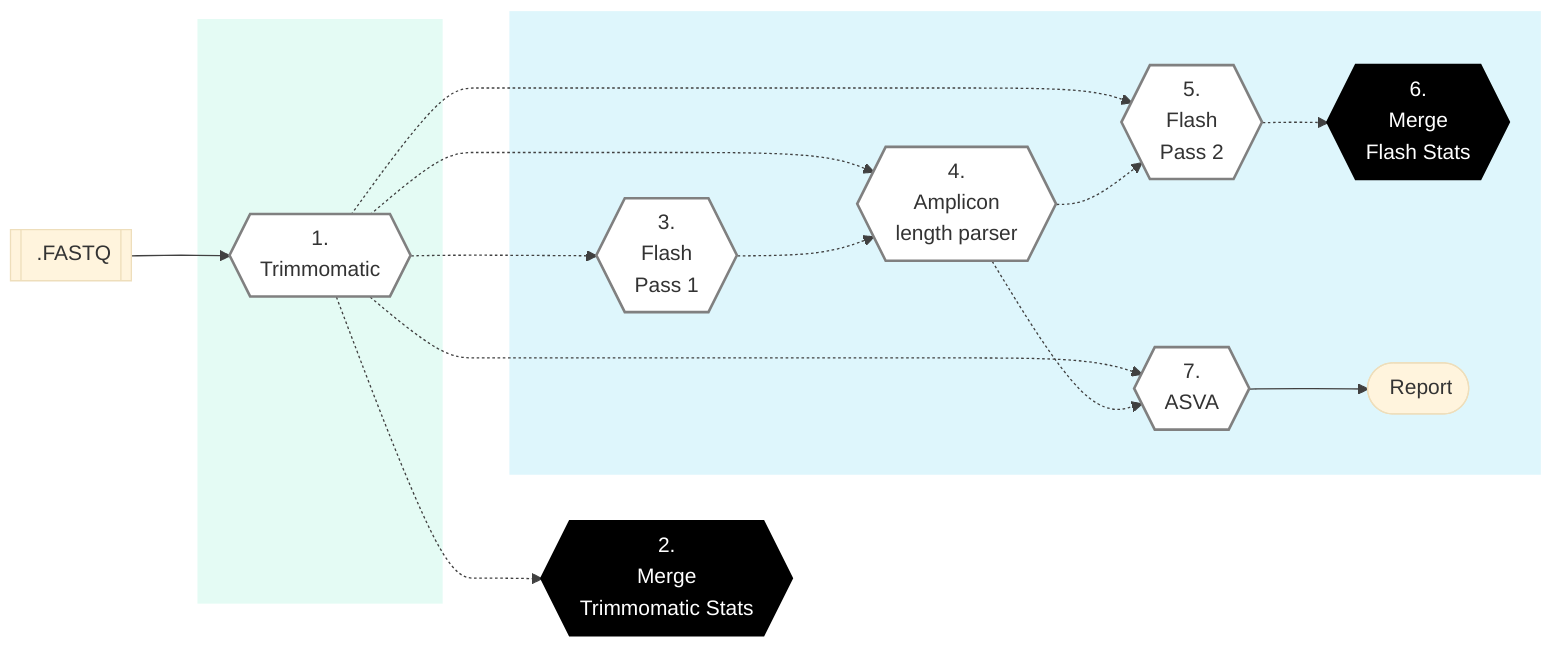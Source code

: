 %%{init: {'theme': 'base', 'themeVariables': { 'lineColor': '#404040'}}}%%

        %% GenPipes Schema for Ampliconseq.py
        %% Ref: https://bitbucket.org/mugqic/genpipes/src/master/pipelines/ampliconseq/
        %% Author Shaloo Shalini <shalz@hotmail.com>
        %% -t dada2

        graph LR
        Node1{{ 1. <br/> Trimmomatic }}:::nodefill
        Node2{{ 2. <br/> Merge <br/> Trimmomatic Stats  }}:::nodefillblack
        Node3{{ 3. <br/> Flash <br/> Pass 1 }}:::nodefill
        Node4{{ 4. <br/> Amplicon <br/> length parser }}:::nodefill
        Node5{{ 5. <br/> Flash <br/> Pass 2 }}:::nodefill
        Node6{{ 6. <br/> Merge <br/> Flash Stats }}:::nodefillblack
        Node7{{ 7. <br/> ASVA }}:::nodefill

        Input[[fa:fa-file-archive-o .FASTQ]]
        Output([fa:fa-sticky-note-o Report ])

        Input --> Node1
        Node1 -.-> Node2 & Node3 & Node4 & Node5 & Node7
        Node3 -.-> Node4
        Node4 -.-> Node5 & Node7
        Node5 -.-> Node6
        Node7 --> Output

        subgraph readSetSteps[" "]
          Node1
        end
        subgraph sampleSetSteps[" "]
          Node3
          Node4
          Node5
          Node6
          Node7
          Output
        end

        classDef greenRect fill:#E4FBF4,stroke:white
        class readSetSteps greenRect
        classDef blueRect fill:#DEF6FC,stroke:white
        class sampleSetSteps blueRect
        classDef nodefill fill:#ffffff,stroke:gray,stroke-width:2px
        classDef nodefillblack fill:black,stroke:black,color:white,stroke-width:2px